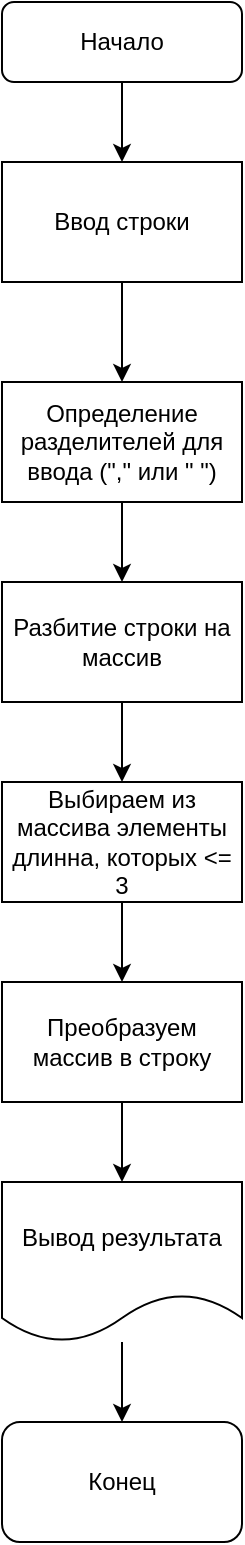 <mxfile version="21.6.9" type="device">
  <diagram id="C5RBs43oDa-KdzZeNtuy" name="Page-1">
    <mxGraphModel dx="1386" dy="825" grid="1" gridSize="10" guides="1" tooltips="1" connect="1" arrows="1" fold="1" page="1" pageScale="1" pageWidth="827" pageHeight="1169" math="0" shadow="0">
      <root>
        <mxCell id="WIyWlLk6GJQsqaUBKTNV-0" />
        <mxCell id="WIyWlLk6GJQsqaUBKTNV-1" parent="WIyWlLk6GJQsqaUBKTNV-0" />
        <mxCell id="bxq_5iotaH8TQZKL32yZ-12" value="" style="edgeStyle=orthogonalEdgeStyle;rounded=0;orthogonalLoop=1;jettySize=auto;html=1;" edge="1" parent="WIyWlLk6GJQsqaUBKTNV-1" source="WIyWlLk6GJQsqaUBKTNV-3" target="bxq_5iotaH8TQZKL32yZ-0">
          <mxGeometry relative="1" as="geometry" />
        </mxCell>
        <mxCell id="WIyWlLk6GJQsqaUBKTNV-3" value="Начало" style="rounded=1;whiteSpace=wrap;html=1;fontSize=12;glass=0;strokeWidth=1;shadow=0;" parent="WIyWlLk6GJQsqaUBKTNV-1" vertex="1">
          <mxGeometry x="160" y="80" width="120" height="40" as="geometry" />
        </mxCell>
        <mxCell id="bxq_5iotaH8TQZKL32yZ-2" value="" style="edgeStyle=orthogonalEdgeStyle;rounded=0;orthogonalLoop=1;jettySize=auto;html=1;entryX=0.5;entryY=0;entryDx=0;entryDy=0;" edge="1" parent="WIyWlLk6GJQsqaUBKTNV-1" source="bxq_5iotaH8TQZKL32yZ-0" target="bxq_5iotaH8TQZKL32yZ-1">
          <mxGeometry relative="1" as="geometry">
            <mxPoint x="220" y="290" as="targetPoint" />
          </mxGeometry>
        </mxCell>
        <mxCell id="bxq_5iotaH8TQZKL32yZ-0" value="Ввод строки" style="rounded=0;whiteSpace=wrap;html=1;" vertex="1" parent="WIyWlLk6GJQsqaUBKTNV-1">
          <mxGeometry x="160" y="160" width="120" height="60" as="geometry" />
        </mxCell>
        <mxCell id="bxq_5iotaH8TQZKL32yZ-4" value="" style="edgeStyle=orthogonalEdgeStyle;rounded=0;orthogonalLoop=1;jettySize=auto;html=1;" edge="1" parent="WIyWlLk6GJQsqaUBKTNV-1" source="bxq_5iotaH8TQZKL32yZ-1" target="bxq_5iotaH8TQZKL32yZ-3">
          <mxGeometry relative="1" as="geometry" />
        </mxCell>
        <mxCell id="bxq_5iotaH8TQZKL32yZ-1" value="Определение разделителей для ввода (&quot;,&quot; или &quot; &quot;)" style="whiteSpace=wrap;html=1;rounded=0;" vertex="1" parent="WIyWlLk6GJQsqaUBKTNV-1">
          <mxGeometry x="160" y="270" width="120" height="60" as="geometry" />
        </mxCell>
        <mxCell id="bxq_5iotaH8TQZKL32yZ-6" value="" style="edgeStyle=orthogonalEdgeStyle;rounded=0;orthogonalLoop=1;jettySize=auto;html=1;" edge="1" parent="WIyWlLk6GJQsqaUBKTNV-1" source="bxq_5iotaH8TQZKL32yZ-3" target="bxq_5iotaH8TQZKL32yZ-5">
          <mxGeometry relative="1" as="geometry" />
        </mxCell>
        <mxCell id="bxq_5iotaH8TQZKL32yZ-3" value="Разбитие строки на массив" style="whiteSpace=wrap;html=1;rounded=0;" vertex="1" parent="WIyWlLk6GJQsqaUBKTNV-1">
          <mxGeometry x="160" y="370" width="120" height="60" as="geometry" />
        </mxCell>
        <mxCell id="bxq_5iotaH8TQZKL32yZ-8" value="" style="edgeStyle=orthogonalEdgeStyle;rounded=0;orthogonalLoop=1;jettySize=auto;html=1;" edge="1" parent="WIyWlLk6GJQsqaUBKTNV-1" source="bxq_5iotaH8TQZKL32yZ-5" target="bxq_5iotaH8TQZKL32yZ-7">
          <mxGeometry relative="1" as="geometry" />
        </mxCell>
        <mxCell id="bxq_5iotaH8TQZKL32yZ-5" value="Выбираем из массива элементы длинна, которых &amp;lt;= 3" style="whiteSpace=wrap;html=1;rounded=0;" vertex="1" parent="WIyWlLk6GJQsqaUBKTNV-1">
          <mxGeometry x="160" y="470" width="120" height="60" as="geometry" />
        </mxCell>
        <mxCell id="bxq_5iotaH8TQZKL32yZ-7" value="Преобразуем массив в строку" style="whiteSpace=wrap;html=1;rounded=0;" vertex="1" parent="WIyWlLk6GJQsqaUBKTNV-1">
          <mxGeometry x="160" y="570" width="120" height="60" as="geometry" />
        </mxCell>
        <mxCell id="bxq_5iotaH8TQZKL32yZ-15" value="" style="edgeStyle=orthogonalEdgeStyle;rounded=0;orthogonalLoop=1;jettySize=auto;html=1;" edge="1" parent="WIyWlLk6GJQsqaUBKTNV-1" source="bxq_5iotaH8TQZKL32yZ-7" target="bxq_5iotaH8TQZKL32yZ-13">
          <mxGeometry relative="1" as="geometry">
            <mxPoint x="220" y="630" as="sourcePoint" />
            <mxPoint x="220" y="870" as="targetPoint" />
          </mxGeometry>
        </mxCell>
        <mxCell id="bxq_5iotaH8TQZKL32yZ-17" value="" style="edgeStyle=orthogonalEdgeStyle;rounded=0;orthogonalLoop=1;jettySize=auto;html=1;" edge="1" parent="WIyWlLk6GJQsqaUBKTNV-1" source="bxq_5iotaH8TQZKL32yZ-13" target="bxq_5iotaH8TQZKL32yZ-16">
          <mxGeometry relative="1" as="geometry" />
        </mxCell>
        <mxCell id="bxq_5iotaH8TQZKL32yZ-13" value="Вывод результата" style="shape=document;whiteSpace=wrap;html=1;boundedLbl=1;" vertex="1" parent="WIyWlLk6GJQsqaUBKTNV-1">
          <mxGeometry x="160" y="670" width="120" height="80" as="geometry" />
        </mxCell>
        <mxCell id="bxq_5iotaH8TQZKL32yZ-16" value="Конец" style="rounded=1;whiteSpace=wrap;html=1;" vertex="1" parent="WIyWlLk6GJQsqaUBKTNV-1">
          <mxGeometry x="160" y="790" width="120" height="60" as="geometry" />
        </mxCell>
      </root>
    </mxGraphModel>
  </diagram>
</mxfile>
